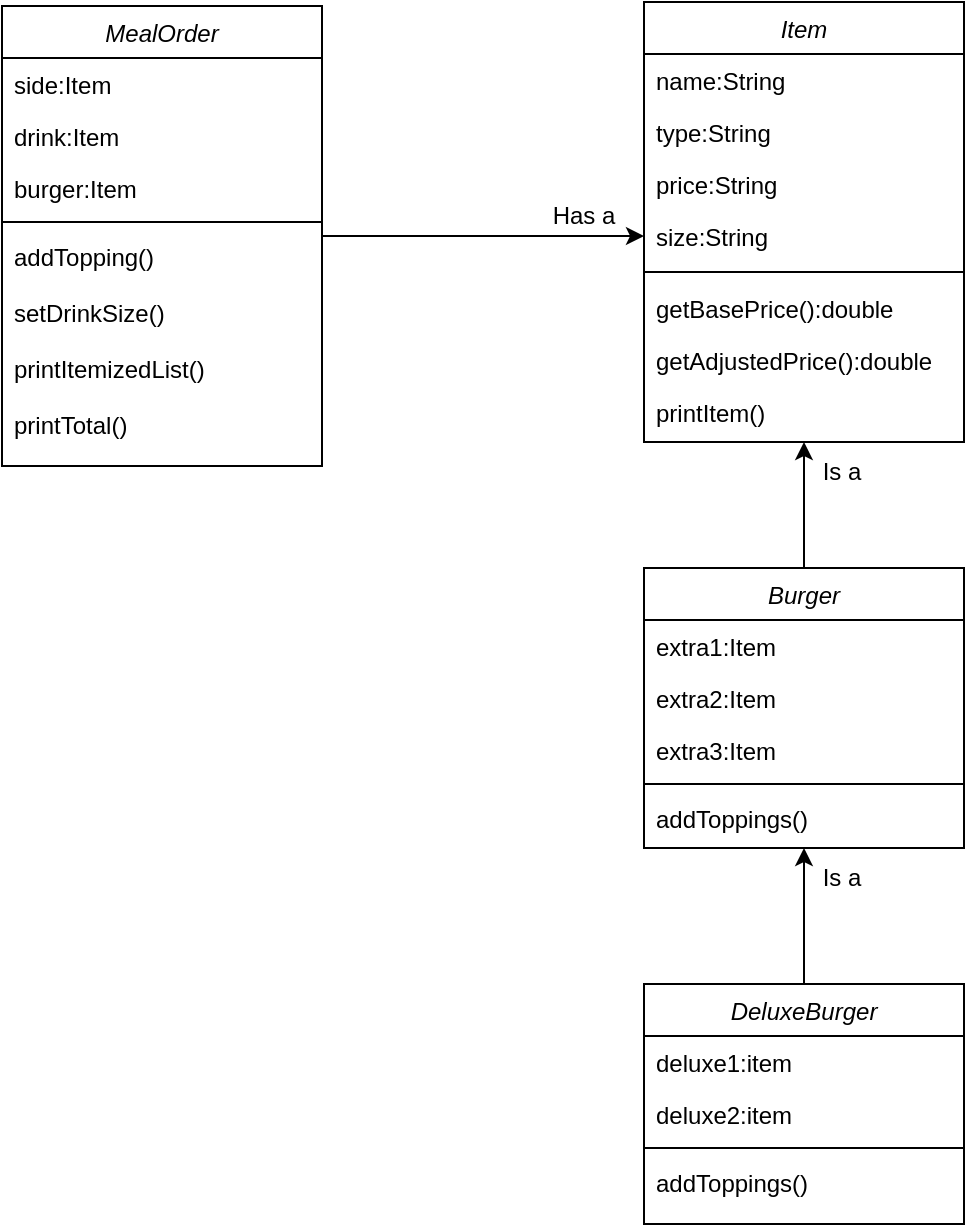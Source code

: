 <mxfile version="24.6.1" type="device">
  <diagram id="C5RBs43oDa-KdzZeNtuy" name="Page-1">
    <mxGraphModel dx="954" dy="603" grid="1" gridSize="10" guides="1" tooltips="1" connect="1" arrows="1" fold="1" page="1" pageScale="1" pageWidth="827" pageHeight="1169" math="0" shadow="0">
      <root>
        <mxCell id="WIyWlLk6GJQsqaUBKTNV-0" />
        <mxCell id="WIyWlLk6GJQsqaUBKTNV-1" parent="WIyWlLk6GJQsqaUBKTNV-0" />
        <mxCell id="PpnKak0uo5ms1Op7jCdI-34" style="edgeStyle=orthogonalEdgeStyle;rounded=0;orthogonalLoop=1;jettySize=auto;html=1;entryX=0;entryY=0.5;entryDx=0;entryDy=0;" edge="1" parent="WIyWlLk6GJQsqaUBKTNV-1" source="zkfFHV4jXpPFQw0GAbJ--0" target="PpnKak0uo5ms1Op7jCdI-26">
          <mxGeometry relative="1" as="geometry" />
        </mxCell>
        <mxCell id="zkfFHV4jXpPFQw0GAbJ--0" value="MealOrder" style="swimlane;fontStyle=2;align=center;verticalAlign=top;childLayout=stackLayout;horizontal=1;startSize=26;horizontalStack=0;resizeParent=1;resizeLast=0;collapsible=1;marginBottom=0;rounded=0;shadow=0;strokeWidth=1;" parent="WIyWlLk6GJQsqaUBKTNV-1" vertex="1">
          <mxGeometry x="360" y="40" width="160" height="230" as="geometry">
            <mxRectangle x="230" y="140" width="160" height="26" as="alternateBounds" />
          </mxGeometry>
        </mxCell>
        <mxCell id="zkfFHV4jXpPFQw0GAbJ--1" value="side:Item" style="text;align=left;verticalAlign=top;spacingLeft=4;spacingRight=4;overflow=hidden;rotatable=0;points=[[0,0.5],[1,0.5]];portConstraint=eastwest;" parent="zkfFHV4jXpPFQw0GAbJ--0" vertex="1">
          <mxGeometry y="26" width="160" height="26" as="geometry" />
        </mxCell>
        <mxCell id="zkfFHV4jXpPFQw0GAbJ--2" value="drink:Item" style="text;align=left;verticalAlign=top;spacingLeft=4;spacingRight=4;overflow=hidden;rotatable=0;points=[[0,0.5],[1,0.5]];portConstraint=eastwest;rounded=0;shadow=0;html=0;" parent="zkfFHV4jXpPFQw0GAbJ--0" vertex="1">
          <mxGeometry y="52" width="160" height="26" as="geometry" />
        </mxCell>
        <mxCell id="zkfFHV4jXpPFQw0GAbJ--3" value="burger:Item" style="text;align=left;verticalAlign=top;spacingLeft=4;spacingRight=4;overflow=hidden;rotatable=0;points=[[0,0.5],[1,0.5]];portConstraint=eastwest;rounded=0;shadow=0;html=0;" parent="zkfFHV4jXpPFQw0GAbJ--0" vertex="1">
          <mxGeometry y="78" width="160" height="26" as="geometry" />
        </mxCell>
        <mxCell id="zkfFHV4jXpPFQw0GAbJ--4" value="" style="line;html=1;strokeWidth=1;align=left;verticalAlign=middle;spacingTop=-1;spacingLeft=3;spacingRight=3;rotatable=0;labelPosition=right;points=[];portConstraint=eastwest;" parent="zkfFHV4jXpPFQw0GAbJ--0" vertex="1">
          <mxGeometry y="104" width="160" height="8" as="geometry" />
        </mxCell>
        <mxCell id="zkfFHV4jXpPFQw0GAbJ--5" value="addTopping()" style="text;align=left;verticalAlign=top;spacingLeft=4;spacingRight=4;overflow=hidden;rotatable=0;points=[[0,0.5],[1,0.5]];portConstraint=eastwest;" parent="zkfFHV4jXpPFQw0GAbJ--0" vertex="1">
          <mxGeometry y="112" width="160" height="28" as="geometry" />
        </mxCell>
        <mxCell id="PpnKak0uo5ms1Op7jCdI-6" value="setDrinkSize()" style="text;align=left;verticalAlign=top;spacingLeft=4;spacingRight=4;overflow=hidden;rotatable=0;points=[[0,0.5],[1,0.5]];portConstraint=eastwest;" vertex="1" parent="zkfFHV4jXpPFQw0GAbJ--0">
          <mxGeometry y="140" width="160" height="28" as="geometry" />
        </mxCell>
        <mxCell id="PpnKak0uo5ms1Op7jCdI-7" value="printItemizedList()" style="text;align=left;verticalAlign=top;spacingLeft=4;spacingRight=4;overflow=hidden;rotatable=0;points=[[0,0.5],[1,0.5]];portConstraint=eastwest;" vertex="1" parent="zkfFHV4jXpPFQw0GAbJ--0">
          <mxGeometry y="168" width="160" height="28" as="geometry" />
        </mxCell>
        <mxCell id="PpnKak0uo5ms1Op7jCdI-25" value="printTotal()" style="text;align=left;verticalAlign=top;spacingLeft=4;spacingRight=4;overflow=hidden;rotatable=0;points=[[0,0.5],[1,0.5]];portConstraint=eastwest;" vertex="1" parent="zkfFHV4jXpPFQw0GAbJ--0">
          <mxGeometry y="196" width="160" height="28" as="geometry" />
        </mxCell>
        <mxCell id="PpnKak0uo5ms1Op7jCdI-8" value="Item" style="swimlane;fontStyle=2;align=center;verticalAlign=top;childLayout=stackLayout;horizontal=1;startSize=26;horizontalStack=0;resizeParent=1;resizeLast=0;collapsible=1;marginBottom=0;rounded=0;shadow=0;strokeWidth=1;" vertex="1" parent="WIyWlLk6GJQsqaUBKTNV-1">
          <mxGeometry x="681" y="38" width="160" height="220" as="geometry">
            <mxRectangle x="230" y="140" width="160" height="26" as="alternateBounds" />
          </mxGeometry>
        </mxCell>
        <mxCell id="PpnKak0uo5ms1Op7jCdI-9" value="name:String" style="text;align=left;verticalAlign=top;spacingLeft=4;spacingRight=4;overflow=hidden;rotatable=0;points=[[0,0.5],[1,0.5]];portConstraint=eastwest;" vertex="1" parent="PpnKak0uo5ms1Op7jCdI-8">
          <mxGeometry y="26" width="160" height="26" as="geometry" />
        </mxCell>
        <mxCell id="PpnKak0uo5ms1Op7jCdI-10" value="type:String" style="text;align=left;verticalAlign=top;spacingLeft=4;spacingRight=4;overflow=hidden;rotatable=0;points=[[0,0.5],[1,0.5]];portConstraint=eastwest;rounded=0;shadow=0;html=0;" vertex="1" parent="PpnKak0uo5ms1Op7jCdI-8">
          <mxGeometry y="52" width="160" height="26" as="geometry" />
        </mxCell>
        <mxCell id="PpnKak0uo5ms1Op7jCdI-11" value="price:String" style="text;align=left;verticalAlign=top;spacingLeft=4;spacingRight=4;overflow=hidden;rotatable=0;points=[[0,0.5],[1,0.5]];portConstraint=eastwest;rounded=0;shadow=0;html=0;" vertex="1" parent="PpnKak0uo5ms1Op7jCdI-8">
          <mxGeometry y="78" width="160" height="26" as="geometry" />
        </mxCell>
        <mxCell id="PpnKak0uo5ms1Op7jCdI-26" value="size:String" style="text;align=left;verticalAlign=top;spacingLeft=4;spacingRight=4;overflow=hidden;rotatable=0;points=[[0,0.5],[1,0.5]];portConstraint=eastwest;rounded=0;shadow=0;html=0;" vertex="1" parent="PpnKak0uo5ms1Op7jCdI-8">
          <mxGeometry y="104" width="160" height="26" as="geometry" />
        </mxCell>
        <mxCell id="PpnKak0uo5ms1Op7jCdI-12" value="" style="line;html=1;strokeWidth=1;align=left;verticalAlign=middle;spacingTop=-1;spacingLeft=3;spacingRight=3;rotatable=0;labelPosition=right;points=[];portConstraint=eastwest;" vertex="1" parent="PpnKak0uo5ms1Op7jCdI-8">
          <mxGeometry y="130" width="160" height="10" as="geometry" />
        </mxCell>
        <mxCell id="PpnKak0uo5ms1Op7jCdI-27" value="getBasePrice():double" style="text;align=left;verticalAlign=top;spacingLeft=4;spacingRight=4;overflow=hidden;rotatable=0;points=[[0,0.5],[1,0.5]];portConstraint=eastwest;rounded=0;shadow=0;html=0;" vertex="1" parent="PpnKak0uo5ms1Op7jCdI-8">
          <mxGeometry y="140" width="160" height="26" as="geometry" />
        </mxCell>
        <mxCell id="PpnKak0uo5ms1Op7jCdI-28" value="getAdjustedPrice():double" style="text;align=left;verticalAlign=top;spacingLeft=4;spacingRight=4;overflow=hidden;rotatable=0;points=[[0,0.5],[1,0.5]];portConstraint=eastwest;rounded=0;shadow=0;html=0;" vertex="1" parent="PpnKak0uo5ms1Op7jCdI-8">
          <mxGeometry y="166" width="160" height="26" as="geometry" />
        </mxCell>
        <mxCell id="PpnKak0uo5ms1Op7jCdI-29" value="printItem()" style="text;align=left;verticalAlign=top;spacingLeft=4;spacingRight=4;overflow=hidden;rotatable=0;points=[[0,0.5],[1,0.5]];portConstraint=eastwest;rounded=0;shadow=0;html=0;" vertex="1" parent="PpnKak0uo5ms1Op7jCdI-8">
          <mxGeometry y="192" width="160" height="26" as="geometry" />
        </mxCell>
        <mxCell id="PpnKak0uo5ms1Op7jCdI-42" style="edgeStyle=orthogonalEdgeStyle;rounded=0;orthogonalLoop=1;jettySize=auto;html=1;entryX=0.5;entryY=1;entryDx=0;entryDy=0;" edge="1" parent="WIyWlLk6GJQsqaUBKTNV-1" source="PpnKak0uo5ms1Op7jCdI-16" target="PpnKak0uo5ms1Op7jCdI-8">
          <mxGeometry relative="1" as="geometry" />
        </mxCell>
        <mxCell id="PpnKak0uo5ms1Op7jCdI-16" value="Burger" style="swimlane;fontStyle=2;align=center;verticalAlign=top;childLayout=stackLayout;horizontal=1;startSize=26;horizontalStack=0;resizeParent=1;resizeLast=0;collapsible=1;marginBottom=0;rounded=0;shadow=0;strokeWidth=1;" vertex="1" parent="WIyWlLk6GJQsqaUBKTNV-1">
          <mxGeometry x="681" y="321" width="160" height="140" as="geometry">
            <mxRectangle x="230" y="140" width="160" height="26" as="alternateBounds" />
          </mxGeometry>
        </mxCell>
        <mxCell id="PpnKak0uo5ms1Op7jCdI-17" value="extra1:Item" style="text;align=left;verticalAlign=top;spacingLeft=4;spacingRight=4;overflow=hidden;rotatable=0;points=[[0,0.5],[1,0.5]];portConstraint=eastwest;" vertex="1" parent="PpnKak0uo5ms1Op7jCdI-16">
          <mxGeometry y="26" width="160" height="26" as="geometry" />
        </mxCell>
        <mxCell id="PpnKak0uo5ms1Op7jCdI-31" value="extra2:Item" style="text;align=left;verticalAlign=top;spacingLeft=4;spacingRight=4;overflow=hidden;rotatable=0;points=[[0,0.5],[1,0.5]];portConstraint=eastwest;rounded=0;shadow=0;html=0;" vertex="1" parent="PpnKak0uo5ms1Op7jCdI-16">
          <mxGeometry y="52" width="160" height="26" as="geometry" />
        </mxCell>
        <mxCell id="PpnKak0uo5ms1Op7jCdI-18" value="extra3:Item" style="text;align=left;verticalAlign=top;spacingLeft=4;spacingRight=4;overflow=hidden;rotatable=0;points=[[0,0.5],[1,0.5]];portConstraint=eastwest;rounded=0;shadow=0;html=0;" vertex="1" parent="PpnKak0uo5ms1Op7jCdI-16">
          <mxGeometry y="78" width="160" height="26" as="geometry" />
        </mxCell>
        <mxCell id="PpnKak0uo5ms1Op7jCdI-20" value="" style="line;html=1;strokeWidth=1;align=left;verticalAlign=middle;spacingTop=-1;spacingLeft=3;spacingRight=3;rotatable=0;labelPosition=right;points=[];portConstraint=eastwest;" vertex="1" parent="PpnKak0uo5ms1Op7jCdI-16">
          <mxGeometry y="104" width="160" height="8" as="geometry" />
        </mxCell>
        <mxCell id="PpnKak0uo5ms1Op7jCdI-32" value="addToppings()" style="text;align=left;verticalAlign=top;spacingLeft=4;spacingRight=4;overflow=hidden;rotatable=0;points=[[0,0.5],[1,0.5]];portConstraint=eastwest;rounded=0;shadow=0;html=0;" vertex="1" parent="PpnKak0uo5ms1Op7jCdI-16">
          <mxGeometry y="112" width="160" height="26" as="geometry" />
        </mxCell>
        <mxCell id="PpnKak0uo5ms1Op7jCdI-43" style="edgeStyle=orthogonalEdgeStyle;rounded=0;orthogonalLoop=1;jettySize=auto;html=1;entryX=0.5;entryY=1;entryDx=0;entryDy=0;" edge="1" parent="WIyWlLk6GJQsqaUBKTNV-1" source="PpnKak0uo5ms1Op7jCdI-21" target="PpnKak0uo5ms1Op7jCdI-16">
          <mxGeometry relative="1" as="geometry" />
        </mxCell>
        <mxCell id="PpnKak0uo5ms1Op7jCdI-21" value="DeluxeBurger" style="swimlane;fontStyle=2;align=center;verticalAlign=top;childLayout=stackLayout;horizontal=1;startSize=26;horizontalStack=0;resizeParent=1;resizeLast=0;collapsible=1;marginBottom=0;rounded=0;shadow=0;strokeWidth=1;" vertex="1" parent="WIyWlLk6GJQsqaUBKTNV-1">
          <mxGeometry x="681" y="529" width="160" height="120" as="geometry">
            <mxRectangle x="230" y="140" width="160" height="26" as="alternateBounds" />
          </mxGeometry>
        </mxCell>
        <mxCell id="PpnKak0uo5ms1Op7jCdI-22" value="deluxe1:item" style="text;align=left;verticalAlign=top;spacingLeft=4;spacingRight=4;overflow=hidden;rotatable=0;points=[[0,0.5],[1,0.5]];portConstraint=eastwest;" vertex="1" parent="PpnKak0uo5ms1Op7jCdI-21">
          <mxGeometry y="26" width="160" height="26" as="geometry" />
        </mxCell>
        <mxCell id="PpnKak0uo5ms1Op7jCdI-23" value="deluxe2:item" style="text;align=left;verticalAlign=top;spacingLeft=4;spacingRight=4;overflow=hidden;rotatable=0;points=[[0,0.5],[1,0.5]];portConstraint=eastwest;rounded=0;shadow=0;html=0;" vertex="1" parent="PpnKak0uo5ms1Op7jCdI-21">
          <mxGeometry y="52" width="160" height="26" as="geometry" />
        </mxCell>
        <mxCell id="PpnKak0uo5ms1Op7jCdI-24" value="" style="line;html=1;strokeWidth=1;align=left;verticalAlign=middle;spacingTop=-1;spacingLeft=3;spacingRight=3;rotatable=0;labelPosition=right;points=[];portConstraint=eastwest;" vertex="1" parent="PpnKak0uo5ms1Op7jCdI-21">
          <mxGeometry y="78" width="160" height="8" as="geometry" />
        </mxCell>
        <mxCell id="PpnKak0uo5ms1Op7jCdI-33" value="addToppings()" style="text;align=left;verticalAlign=top;spacingLeft=4;spacingRight=4;overflow=hidden;rotatable=0;points=[[0,0.5],[1,0.5]];portConstraint=eastwest;rounded=0;shadow=0;html=0;" vertex="1" parent="PpnKak0uo5ms1Op7jCdI-21">
          <mxGeometry y="86" width="160" height="26" as="geometry" />
        </mxCell>
        <mxCell id="PpnKak0uo5ms1Op7jCdI-39" value="Has a" style="text;strokeColor=none;align=center;fillColor=none;html=1;verticalAlign=middle;whiteSpace=wrap;rounded=0;" vertex="1" parent="WIyWlLk6GJQsqaUBKTNV-1">
          <mxGeometry x="621" y="130" width="60" height="30" as="geometry" />
        </mxCell>
        <mxCell id="PpnKak0uo5ms1Op7jCdI-44" value="Is a" style="text;strokeColor=none;align=center;fillColor=none;html=1;verticalAlign=middle;whiteSpace=wrap;rounded=0;" vertex="1" parent="WIyWlLk6GJQsqaUBKTNV-1">
          <mxGeometry x="750" y="258" width="60" height="30" as="geometry" />
        </mxCell>
        <mxCell id="PpnKak0uo5ms1Op7jCdI-45" value="Is a" style="text;strokeColor=none;align=center;fillColor=none;html=1;verticalAlign=middle;whiteSpace=wrap;rounded=0;" vertex="1" parent="WIyWlLk6GJQsqaUBKTNV-1">
          <mxGeometry x="750" y="461" width="60" height="30" as="geometry" />
        </mxCell>
      </root>
    </mxGraphModel>
  </diagram>
</mxfile>
